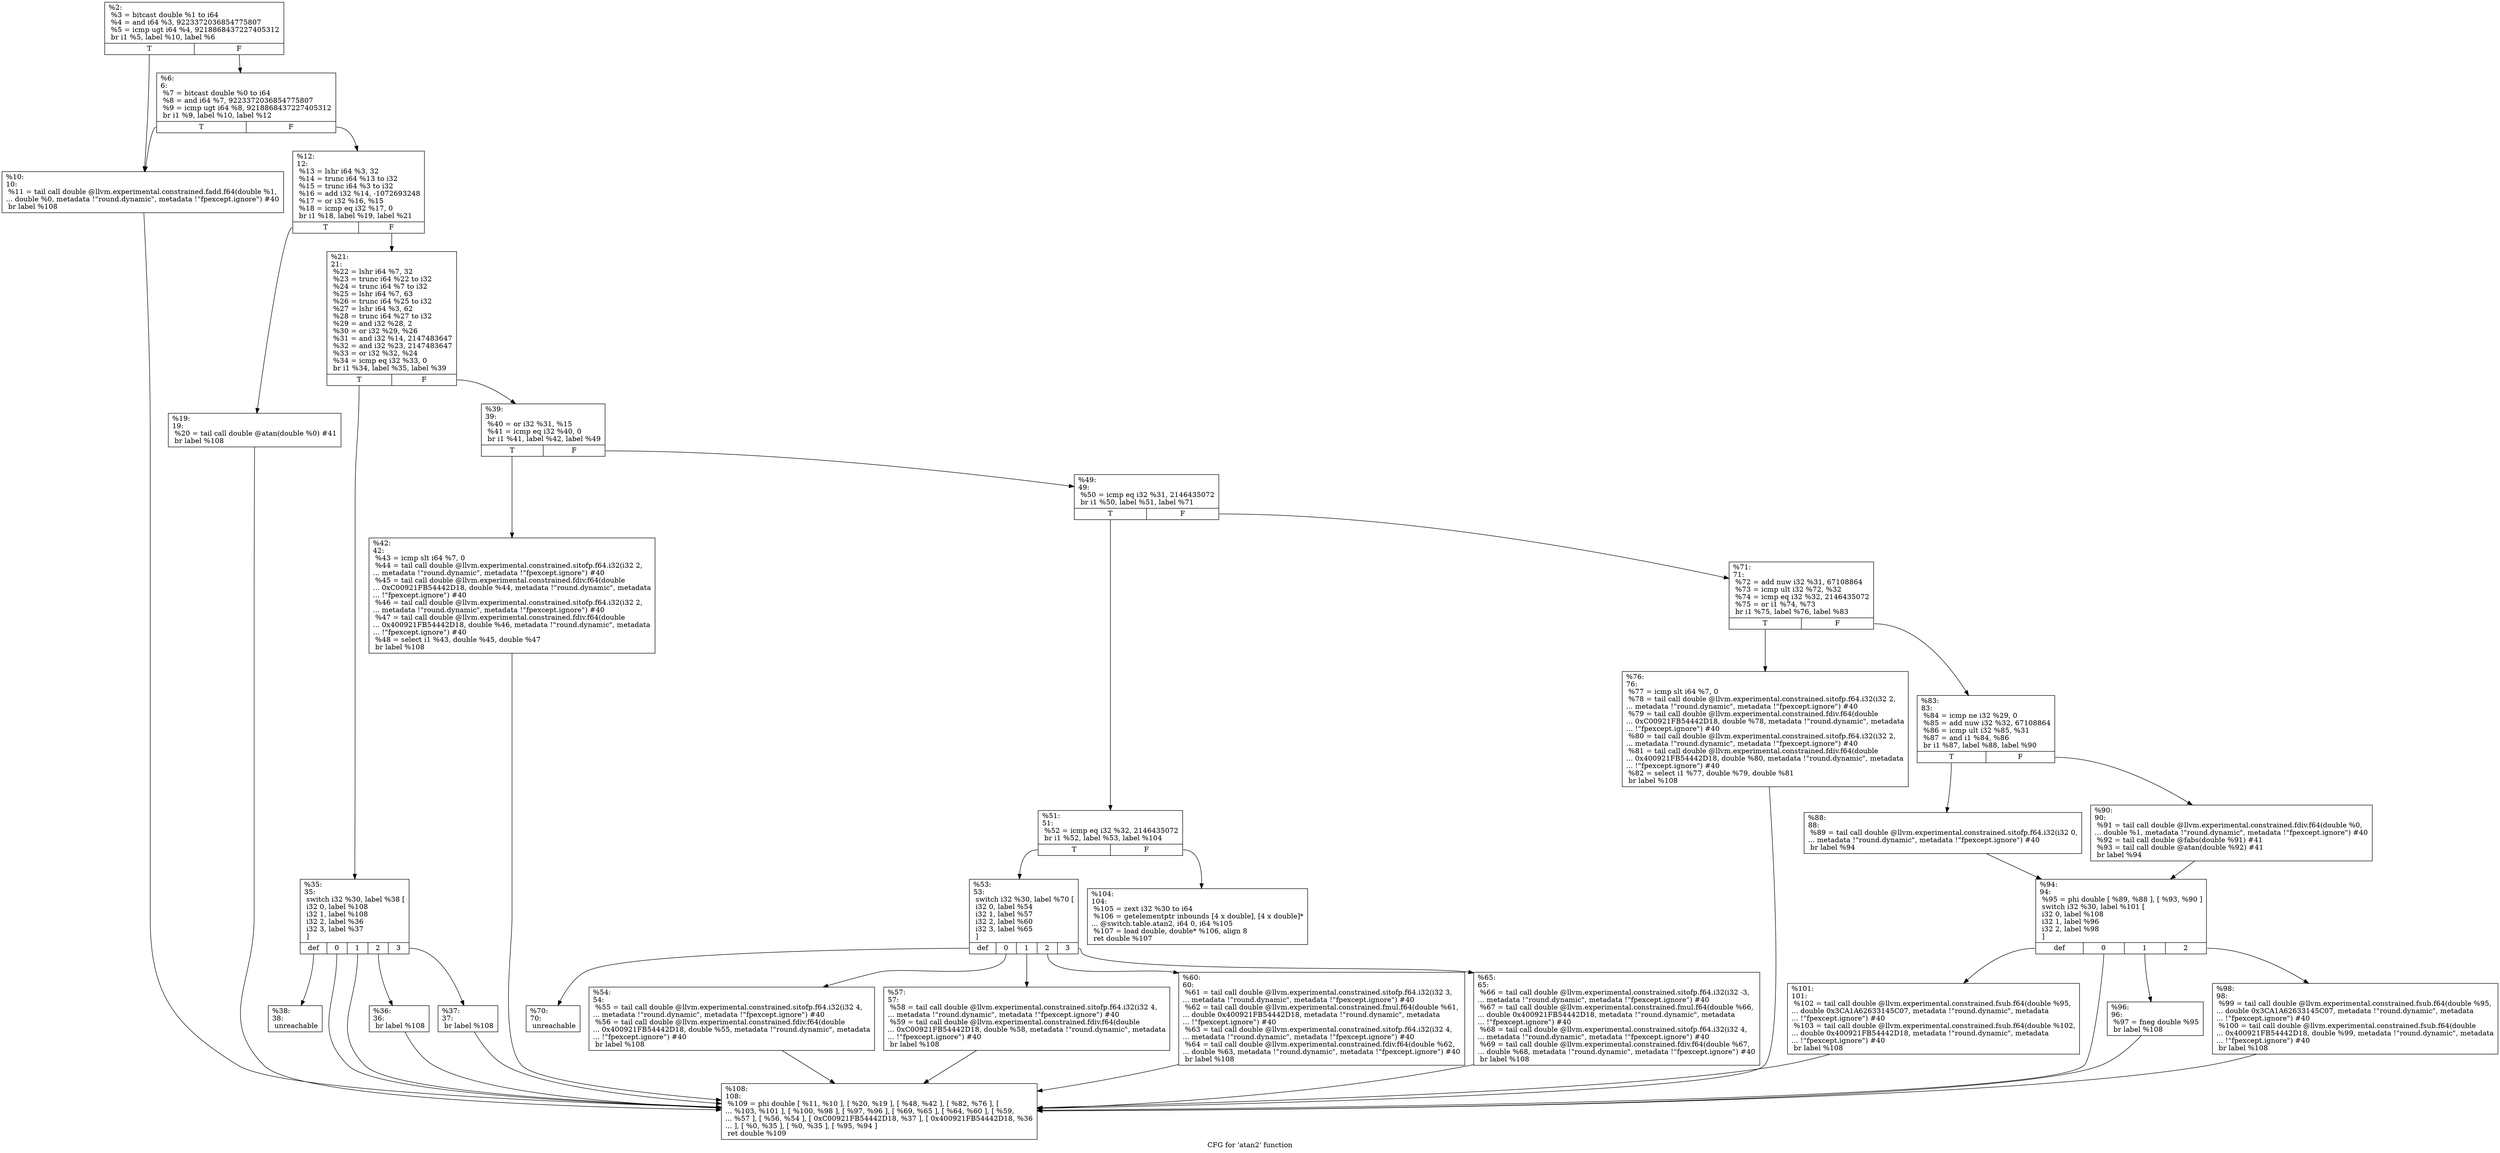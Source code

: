 digraph "CFG for 'atan2' function" {
	label="CFG for 'atan2' function";

	Node0x1165440 [shape=record,label="{%2:\l  %3 = bitcast double %1 to i64\l  %4 = and i64 %3, 9223372036854775807\l  %5 = icmp ugt i64 %4, 9218868437227405312\l  br i1 %5, label %10, label %6\l|{<s0>T|<s1>F}}"];
	Node0x1165440:s0 -> Node0x19b6270;
	Node0x1165440:s1 -> Node0x19b6220;
	Node0x19b6220 [shape=record,label="{%6:\l6:                                                \l  %7 = bitcast double %0 to i64\l  %8 = and i64 %7, 9223372036854775807\l  %9 = icmp ugt i64 %8, 9218868437227405312\l  br i1 %9, label %10, label %12\l|{<s0>T|<s1>F}}"];
	Node0x19b6220:s0 -> Node0x19b6270;
	Node0x19b6220:s1 -> Node0x19b62c0;
	Node0x19b6270 [shape=record,label="{%10:\l10:                                               \l  %11 = tail call double @llvm.experimental.constrained.fadd.f64(double %1,\l... double %0, metadata !\"round.dynamic\", metadata !\"fpexcept.ignore\") #40\l  br label %108\l}"];
	Node0x19b6270 -> Node0x19b6b30;
	Node0x19b62c0 [shape=record,label="{%12:\l12:                                               \l  %13 = lshr i64 %3, 32\l  %14 = trunc i64 %13 to i32\l  %15 = trunc i64 %3 to i32\l  %16 = add i32 %14, -1072693248\l  %17 = or i32 %16, %15\l  %18 = icmp eq i32 %17, 0\l  br i1 %18, label %19, label %21\l|{<s0>T|<s1>F}}"];
	Node0x19b62c0:s0 -> Node0x19b6310;
	Node0x19b62c0:s1 -> Node0x19b6360;
	Node0x19b6310 [shape=record,label="{%19:\l19:                                               \l  %20 = tail call double @atan(double %0) #41\l  br label %108\l}"];
	Node0x19b6310 -> Node0x19b6b30;
	Node0x19b6360 [shape=record,label="{%21:\l21:                                               \l  %22 = lshr i64 %7, 32\l  %23 = trunc i64 %22 to i32\l  %24 = trunc i64 %7 to i32\l  %25 = lshr i64 %7, 63\l  %26 = trunc i64 %25 to i32\l  %27 = lshr i64 %3, 62\l  %28 = trunc i64 %27 to i32\l  %29 = and i32 %28, 2\l  %30 = or i32 %29, %26\l  %31 = and i32 %14, 2147483647\l  %32 = and i32 %23, 2147483647\l  %33 = or i32 %32, %24\l  %34 = icmp eq i32 %33, 0\l  br i1 %34, label %35, label %39\l|{<s0>T|<s1>F}}"];
	Node0x19b6360:s0 -> Node0x19b63b0;
	Node0x19b6360:s1 -> Node0x19b64f0;
	Node0x19b63b0 [shape=record,label="{%35:\l35:                                               \l  switch i32 %30, label %38 [\l    i32 0, label %108\l    i32 1, label %108\l    i32 2, label %36\l    i32 3, label %37\l  ]\l|{<s0>def|<s1>0|<s2>1|<s3>2|<s4>3}}"];
	Node0x19b63b0:s0 -> Node0x19b64a0;
	Node0x19b63b0:s1 -> Node0x19b6b30;
	Node0x19b63b0:s2 -> Node0x19b6b30;
	Node0x19b63b0:s3 -> Node0x19b6400;
	Node0x19b63b0:s4 -> Node0x19b6450;
	Node0x19b6400 [shape=record,label="{%36:\l36:                                               \l  br label %108\l}"];
	Node0x19b6400 -> Node0x19b6b30;
	Node0x19b6450 [shape=record,label="{%37:\l37:                                               \l  br label %108\l}"];
	Node0x19b6450 -> Node0x19b6b30;
	Node0x19b64a0 [shape=record,label="{%38:\l38:                                               \l  unreachable\l}"];
	Node0x19b64f0 [shape=record,label="{%39:\l39:                                               \l  %40 = or i32 %31, %15\l  %41 = icmp eq i32 %40, 0\l  br i1 %41, label %42, label %49\l|{<s0>T|<s1>F}}"];
	Node0x19b64f0:s0 -> Node0x19b6540;
	Node0x19b64f0:s1 -> Node0x19b6590;
	Node0x19b6540 [shape=record,label="{%42:\l42:                                               \l  %43 = icmp slt i64 %7, 0\l  %44 = tail call double @llvm.experimental.constrained.sitofp.f64.i32(i32 2,\l... metadata !\"round.dynamic\", metadata !\"fpexcept.ignore\") #40\l  %45 = tail call double @llvm.experimental.constrained.fdiv.f64(double\l... 0xC00921FB54442D18, double %44, metadata !\"round.dynamic\", metadata\l... !\"fpexcept.ignore\") #40\l  %46 = tail call double @llvm.experimental.constrained.sitofp.f64.i32(i32 2,\l... metadata !\"round.dynamic\", metadata !\"fpexcept.ignore\") #40\l  %47 = tail call double @llvm.experimental.constrained.fdiv.f64(double\l... 0x400921FB54442D18, double %46, metadata !\"round.dynamic\", metadata\l... !\"fpexcept.ignore\") #40\l  %48 = select i1 %43, double %45, double %47\l  br label %108\l}"];
	Node0x19b6540 -> Node0x19b6b30;
	Node0x19b6590 [shape=record,label="{%49:\l49:                                               \l  %50 = icmp eq i32 %31, 2146435072\l  br i1 %50, label %51, label %71\l|{<s0>T|<s1>F}}"];
	Node0x19b6590:s0 -> Node0x19b65e0;
	Node0x19b6590:s1 -> Node0x19b6810;
	Node0x19b65e0 [shape=record,label="{%51:\l51:                                               \l  %52 = icmp eq i32 %32, 2146435072\l  br i1 %52, label %53, label %104\l|{<s0>T|<s1>F}}"];
	Node0x19b65e0:s0 -> Node0x19b6630;
	Node0x19b65e0:s1 -> Node0x19b6ae0;
	Node0x19b6630 [shape=record,label="{%53:\l53:                                               \l  switch i32 %30, label %70 [\l    i32 0, label %54\l    i32 1, label %57\l    i32 2, label %60\l    i32 3, label %65\l  ]\l|{<s0>def|<s1>0|<s2>1|<s3>2|<s4>3}}"];
	Node0x19b6630:s0 -> Node0x19b67c0;
	Node0x19b6630:s1 -> Node0x19b6680;
	Node0x19b6630:s2 -> Node0x19b66d0;
	Node0x19b6630:s3 -> Node0x19b6720;
	Node0x19b6630:s4 -> Node0x19b6770;
	Node0x19b6680 [shape=record,label="{%54:\l54:                                               \l  %55 = tail call double @llvm.experimental.constrained.sitofp.f64.i32(i32 4,\l... metadata !\"round.dynamic\", metadata !\"fpexcept.ignore\") #40\l  %56 = tail call double @llvm.experimental.constrained.fdiv.f64(double\l... 0x400921FB54442D18, double %55, metadata !\"round.dynamic\", metadata\l... !\"fpexcept.ignore\") #40\l  br label %108\l}"];
	Node0x19b6680 -> Node0x19b6b30;
	Node0x19b66d0 [shape=record,label="{%57:\l57:                                               \l  %58 = tail call double @llvm.experimental.constrained.sitofp.f64.i32(i32 4,\l... metadata !\"round.dynamic\", metadata !\"fpexcept.ignore\") #40\l  %59 = tail call double @llvm.experimental.constrained.fdiv.f64(double\l... 0xC00921FB54442D18, double %58, metadata !\"round.dynamic\", metadata\l... !\"fpexcept.ignore\") #40\l  br label %108\l}"];
	Node0x19b66d0 -> Node0x19b6b30;
	Node0x19b6720 [shape=record,label="{%60:\l60:                                               \l  %61 = tail call double @llvm.experimental.constrained.sitofp.f64.i32(i32 3,\l... metadata !\"round.dynamic\", metadata !\"fpexcept.ignore\") #40\l  %62 = tail call double @llvm.experimental.constrained.fmul.f64(double %61,\l... double 0x400921FB54442D18, metadata !\"round.dynamic\", metadata\l... !\"fpexcept.ignore\") #40\l  %63 = tail call double @llvm.experimental.constrained.sitofp.f64.i32(i32 4,\l... metadata !\"round.dynamic\", metadata !\"fpexcept.ignore\") #40\l  %64 = tail call double @llvm.experimental.constrained.fdiv.f64(double %62,\l... double %63, metadata !\"round.dynamic\", metadata !\"fpexcept.ignore\") #40\l  br label %108\l}"];
	Node0x19b6720 -> Node0x19b6b30;
	Node0x19b6770 [shape=record,label="{%65:\l65:                                               \l  %66 = tail call double @llvm.experimental.constrained.sitofp.f64.i32(i32 -3,\l... metadata !\"round.dynamic\", metadata !\"fpexcept.ignore\") #40\l  %67 = tail call double @llvm.experimental.constrained.fmul.f64(double %66,\l... double 0x400921FB54442D18, metadata !\"round.dynamic\", metadata\l... !\"fpexcept.ignore\") #40\l  %68 = tail call double @llvm.experimental.constrained.sitofp.f64.i32(i32 4,\l... metadata !\"round.dynamic\", metadata !\"fpexcept.ignore\") #40\l  %69 = tail call double @llvm.experimental.constrained.fdiv.f64(double %67,\l... double %68, metadata !\"round.dynamic\", metadata !\"fpexcept.ignore\") #40\l  br label %108\l}"];
	Node0x19b6770 -> Node0x19b6b30;
	Node0x19b67c0 [shape=record,label="{%70:\l70:                                               \l  unreachable\l}"];
	Node0x19b6810 [shape=record,label="{%71:\l71:                                               \l  %72 = add nuw i32 %31, 67108864\l  %73 = icmp ult i32 %72, %32\l  %74 = icmp eq i32 %32, 2146435072\l  %75 = or i1 %74, %73\l  br i1 %75, label %76, label %83\l|{<s0>T|<s1>F}}"];
	Node0x19b6810:s0 -> Node0x19b6860;
	Node0x19b6810:s1 -> Node0x19b68b0;
	Node0x19b6860 [shape=record,label="{%76:\l76:                                               \l  %77 = icmp slt i64 %7, 0\l  %78 = tail call double @llvm.experimental.constrained.sitofp.f64.i32(i32 2,\l... metadata !\"round.dynamic\", metadata !\"fpexcept.ignore\") #40\l  %79 = tail call double @llvm.experimental.constrained.fdiv.f64(double\l... 0xC00921FB54442D18, double %78, metadata !\"round.dynamic\", metadata\l... !\"fpexcept.ignore\") #40\l  %80 = tail call double @llvm.experimental.constrained.sitofp.f64.i32(i32 2,\l... metadata !\"round.dynamic\", metadata !\"fpexcept.ignore\") #40\l  %81 = tail call double @llvm.experimental.constrained.fdiv.f64(double\l... 0x400921FB54442D18, double %80, metadata !\"round.dynamic\", metadata\l... !\"fpexcept.ignore\") #40\l  %82 = select i1 %77, double %79, double %81\l  br label %108\l}"];
	Node0x19b6860 -> Node0x19b6b30;
	Node0x19b68b0 [shape=record,label="{%83:\l83:                                               \l  %84 = icmp ne i32 %29, 0\l  %85 = add nuw i32 %32, 67108864\l  %86 = icmp ult i32 %85, %31\l  %87 = and i1 %84, %86\l  br i1 %87, label %88, label %90\l|{<s0>T|<s1>F}}"];
	Node0x19b68b0:s0 -> Node0x19b6900;
	Node0x19b68b0:s1 -> Node0x19b6950;
	Node0x19b6900 [shape=record,label="{%88:\l88:                                               \l  %89 = tail call double @llvm.experimental.constrained.sitofp.f64.i32(i32 0,\l... metadata !\"round.dynamic\", metadata !\"fpexcept.ignore\") #40\l  br label %94\l}"];
	Node0x19b6900 -> Node0x19b69a0;
	Node0x19b6950 [shape=record,label="{%90:\l90:                                               \l  %91 = tail call double @llvm.experimental.constrained.fdiv.f64(double %0,\l... double %1, metadata !\"round.dynamic\", metadata !\"fpexcept.ignore\") #40\l  %92 = tail call double @fabs(double %91) #41\l  %93 = tail call double @atan(double %92) #41\l  br label %94\l}"];
	Node0x19b6950 -> Node0x19b69a0;
	Node0x19b69a0 [shape=record,label="{%94:\l94:                                               \l  %95 = phi double [ %89, %88 ], [ %93, %90 ]\l  switch i32 %30, label %101 [\l    i32 0, label %108\l    i32 1, label %96\l    i32 2, label %98\l  ]\l|{<s0>def|<s1>0|<s2>1|<s3>2}}"];
	Node0x19b69a0:s0 -> Node0x19b6a90;
	Node0x19b69a0:s1 -> Node0x19b6b30;
	Node0x19b69a0:s2 -> Node0x19b69f0;
	Node0x19b69a0:s3 -> Node0x19b6a40;
	Node0x19b69f0 [shape=record,label="{%96:\l96:                                               \l  %97 = fneg double %95\l  br label %108\l}"];
	Node0x19b69f0 -> Node0x19b6b30;
	Node0x19b6a40 [shape=record,label="{%98:\l98:                                               \l  %99 = tail call double @llvm.experimental.constrained.fsub.f64(double %95,\l... double 0x3CA1A62633145C07, metadata !\"round.dynamic\", metadata\l... !\"fpexcept.ignore\") #40\l  %100 = tail call double @llvm.experimental.constrained.fsub.f64(double\l... 0x400921FB54442D18, double %99, metadata !\"round.dynamic\", metadata\l... !\"fpexcept.ignore\") #40\l  br label %108\l}"];
	Node0x19b6a40 -> Node0x19b6b30;
	Node0x19b6a90 [shape=record,label="{%101:\l101:                                              \l  %102 = tail call double @llvm.experimental.constrained.fsub.f64(double %95,\l... double 0x3CA1A62633145C07, metadata !\"round.dynamic\", metadata\l... !\"fpexcept.ignore\") #40\l  %103 = tail call double @llvm.experimental.constrained.fsub.f64(double %102,\l... double 0x400921FB54442D18, metadata !\"round.dynamic\", metadata\l... !\"fpexcept.ignore\") #40\l  br label %108\l}"];
	Node0x19b6a90 -> Node0x19b6b30;
	Node0x19b6ae0 [shape=record,label="{%104:\l104:                                              \l  %105 = zext i32 %30 to i64\l  %106 = getelementptr inbounds [4 x double], [4 x double]*\l... @switch.table.atan2, i64 0, i64 %105\l  %107 = load double, double* %106, align 8\l  ret double %107\l}"];
	Node0x19b6b30 [shape=record,label="{%108:\l108:                                              \l  %109 = phi double [ %11, %10 ], [ %20, %19 ], [ %48, %42 ], [ %82, %76 ], [\l... %103, %101 ], [ %100, %98 ], [ %97, %96 ], [ %69, %65 ], [ %64, %60 ], [ %59,\l... %57 ], [ %56, %54 ], [ 0xC00921FB54442D18, %37 ], [ 0x400921FB54442D18, %36\l... ], [ %0, %35 ], [ %0, %35 ], [ %95, %94 ]\l  ret double %109\l}"];
}
